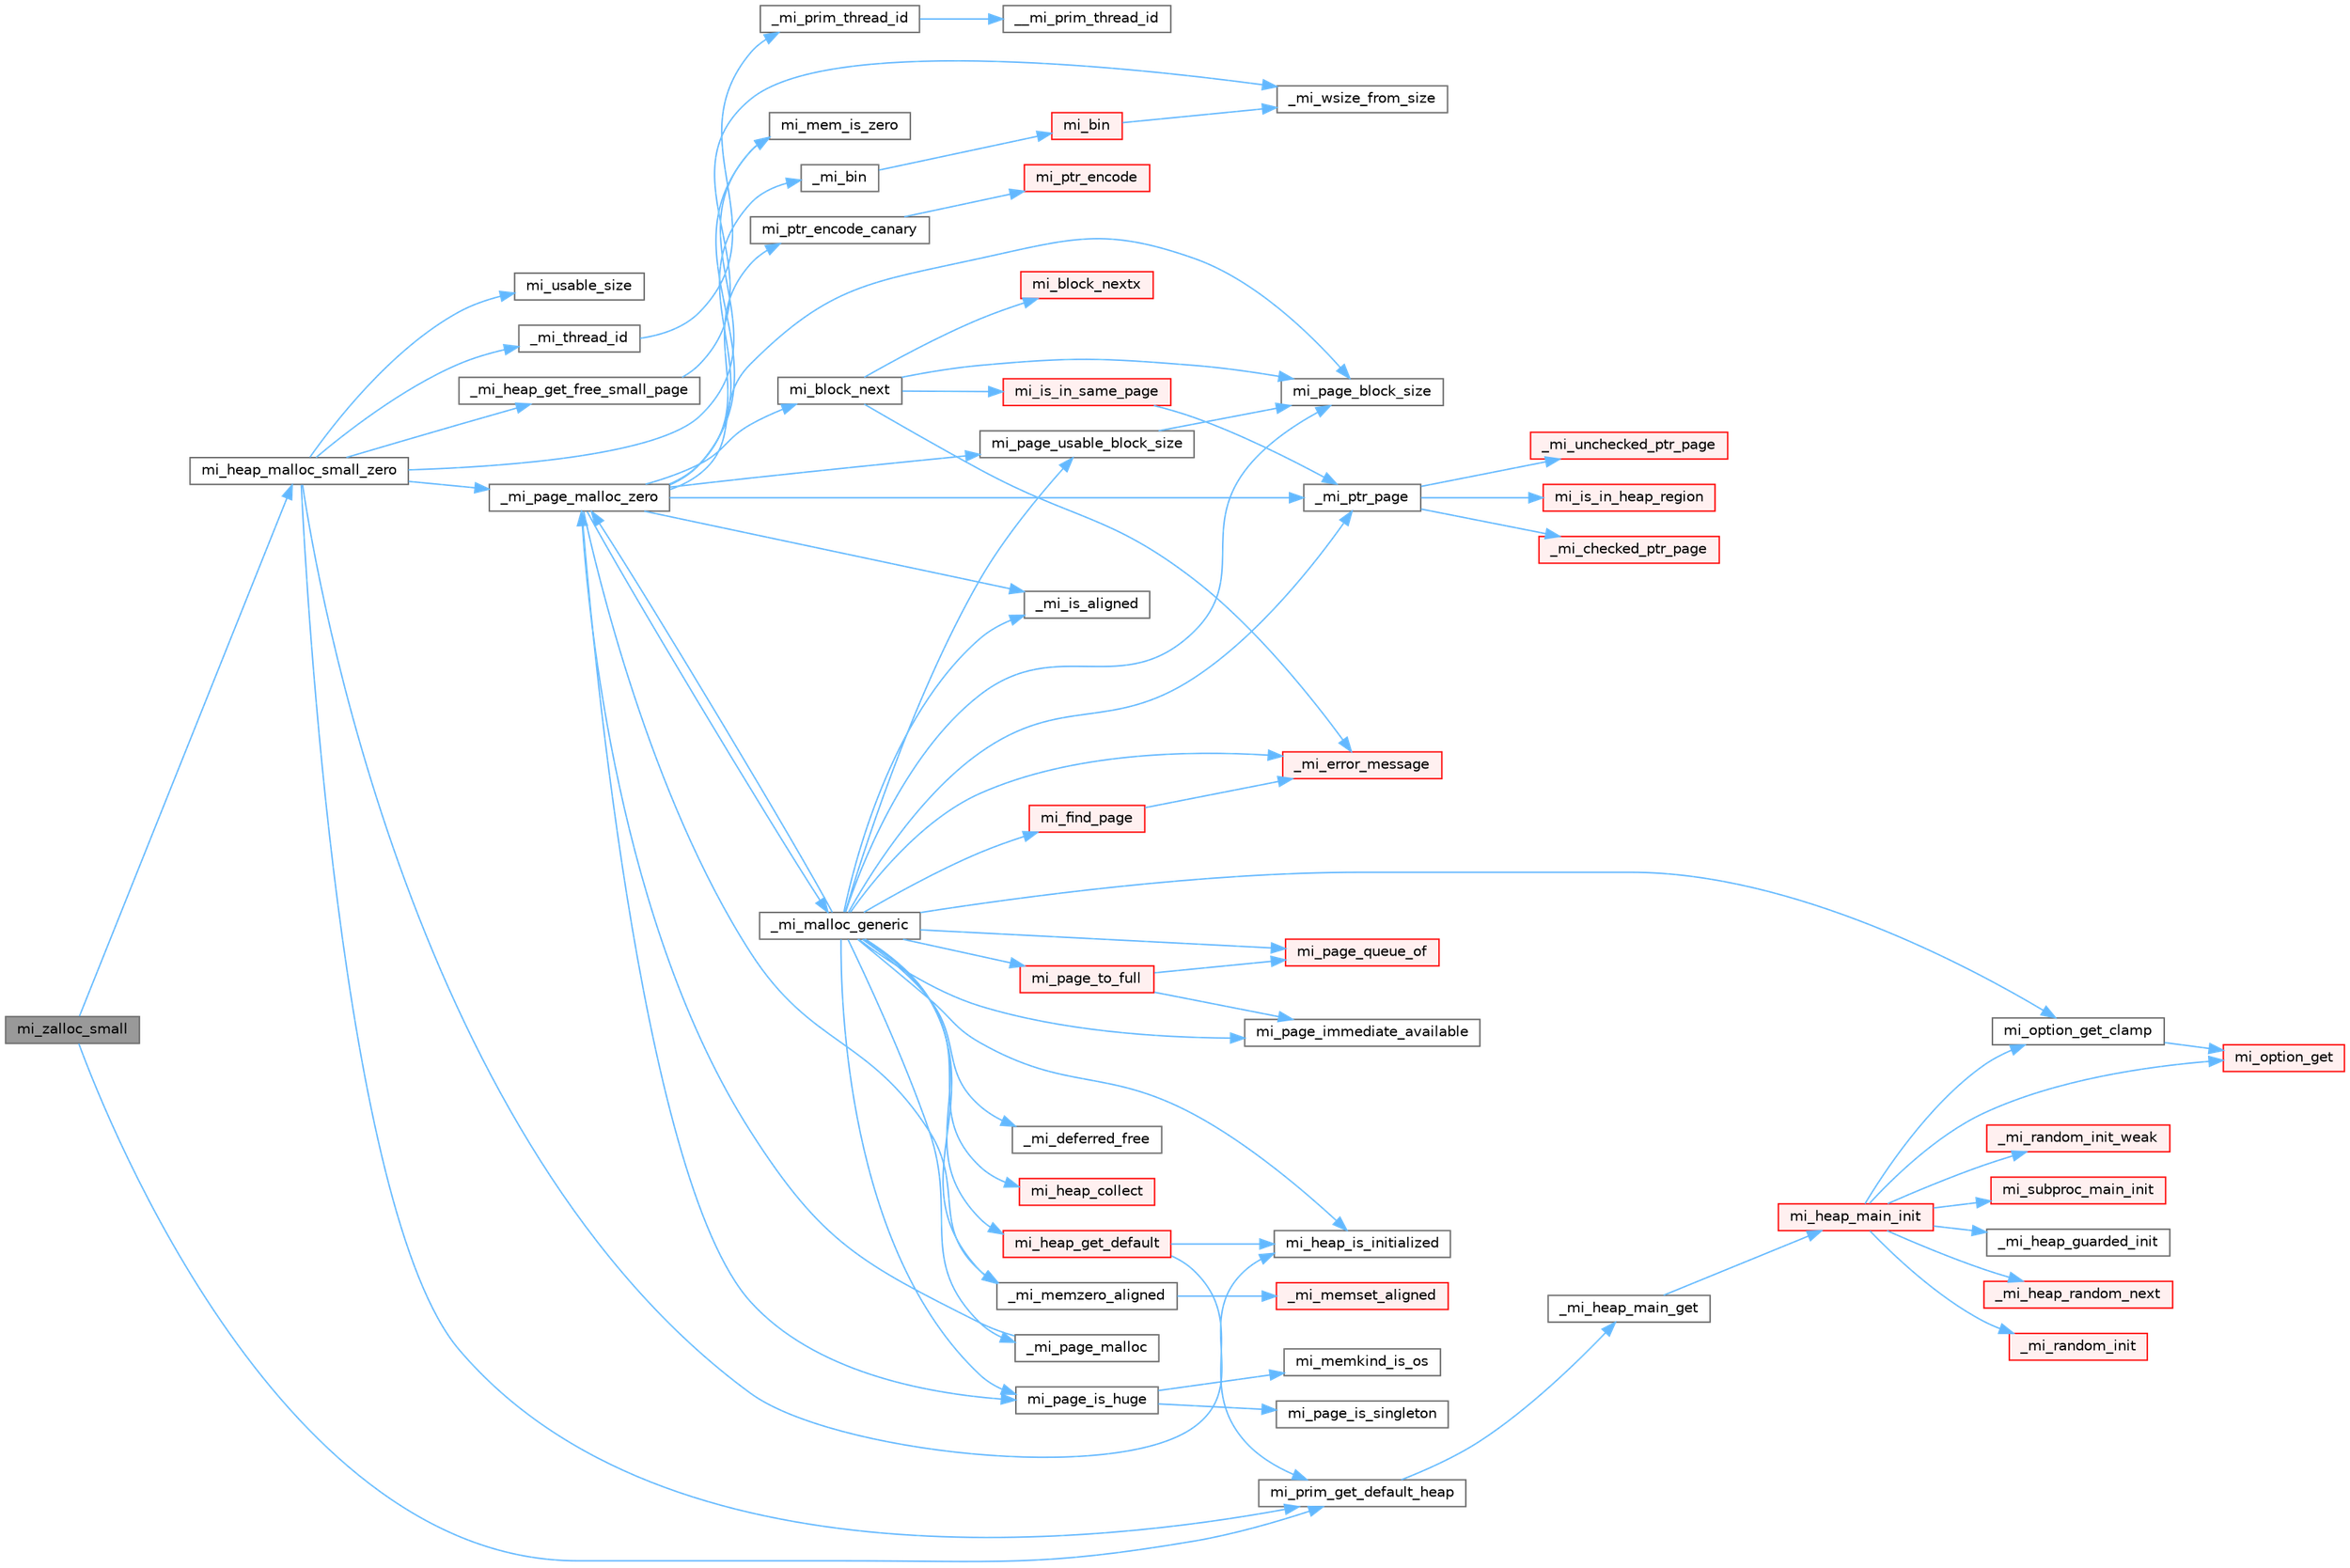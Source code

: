 digraph "mi_zalloc_small"
{
 // LATEX_PDF_SIZE
  bgcolor="transparent";
  edge [fontname=Helvetica,fontsize=10,labelfontname=Helvetica,labelfontsize=10];
  node [fontname=Helvetica,fontsize=10,shape=box,height=0.2,width=0.4];
  rankdir="LR";
  Node1 [id="Node000001",label="mi_zalloc_small",height=0.2,width=0.4,color="gray40", fillcolor="grey60", style="filled", fontcolor="black",tooltip=" "];
  Node1 -> Node2 [id="edge73_Node000001_Node000002",color="steelblue1",style="solid",tooltip=" "];
  Node2 [id="Node000002",label="mi_heap_malloc_small_zero",height=0.2,width=0.4,color="grey40", fillcolor="white", style="filled",URL="$alloc_8c.html#aab0e350e54f352e66a6e8e161ac1cfbb",tooltip=" "];
  Node2 -> Node3 [id="edge74_Node000002_Node000003",color="steelblue1",style="solid",tooltip=" "];
  Node3 [id="Node000003",label="_mi_heap_get_free_small_page",height=0.2,width=0.4,color="grey40", fillcolor="white", style="filled",URL="$_e_a_s_t_l_2packages_2mimalloc_2include_2mimalloc_2internal_8h.html#a5ab9d8fb17d6213eb9789008e8d69ac1",tooltip=" "];
  Node3 -> Node4 [id="edge75_Node000003_Node000004",color="steelblue1",style="solid",tooltip=" "];
  Node4 [id="Node000004",label="_mi_wsize_from_size",height=0.2,width=0.4,color="grey40", fillcolor="white", style="filled",URL="$_e_a_s_t_l_2packages_2mimalloc_2include_2mimalloc_2internal_8h.html#a7d12fa8e45201ef1ba892c927d3b8ad1",tooltip=" "];
  Node2 -> Node5 [id="edge76_Node000002_Node000005",color="steelblue1",style="solid",tooltip=" "];
  Node5 [id="Node000005",label="_mi_page_malloc_zero",height=0.2,width=0.4,color="grey40", fillcolor="white", style="filled",URL="$alloc_8c.html#afd278f60e743bee5d9df559422f3455b",tooltip=" "];
  Node5 -> Node6 [id="edge77_Node000005_Node000006",color="steelblue1",style="solid",tooltip=" "];
  Node6 [id="Node000006",label="_mi_bin",height=0.2,width=0.4,color="grey40", fillcolor="white", style="filled",URL="$page-queue_8c.html#a0d92abe27db4a21968468b2fe73473d6",tooltip=" "];
  Node6 -> Node7 [id="edge78_Node000006_Node000007",color="steelblue1",style="solid",tooltip=" "];
  Node7 [id="Node000007",label="mi_bin",height=0.2,width=0.4,color="red", fillcolor="#FFF0F0", style="filled",URL="$page-queue_8c.html#accb1e44eb166c3b6fa8f5567d0acf085",tooltip=" "];
  Node7 -> Node4 [id="edge79_Node000007_Node000004",color="steelblue1",style="solid",tooltip=" "];
  Node5 -> Node11 [id="edge80_Node000005_Node000011",color="steelblue1",style="solid",tooltip=" "];
  Node11 [id="Node000011",label="_mi_is_aligned",height=0.2,width=0.4,color="grey40", fillcolor="white", style="filled",URL="$_e_a_s_t_l_2packages_2mimalloc_2include_2mimalloc_2internal_8h.html#ad446ae4d82cbdbd78dfbe46fa2330555",tooltip=" "];
  Node5 -> Node12 [id="edge81_Node000005_Node000012",color="steelblue1",style="solid",tooltip=" "];
  Node12 [id="Node000012",label="_mi_malloc_generic",height=0.2,width=0.4,color="grey40", fillcolor="white", style="filled",URL="$page_8c.html#adcb79462f17b2e37218412f941269aa7",tooltip=" "];
  Node12 -> Node13 [id="edge82_Node000012_Node000013",color="steelblue1",style="solid",tooltip=" "];
  Node13 [id="Node000013",label="_mi_deferred_free",height=0.2,width=0.4,color="grey40", fillcolor="white", style="filled",URL="$_e_a_s_t_l_2packages_2mimalloc_2include_2mimalloc_2internal_8h.html#aede81c520000cbb08ad669e096c94d51",tooltip=" "];
  Node12 -> Node14 [id="edge83_Node000012_Node000014",color="steelblue1",style="solid",tooltip=" "];
  Node14 [id="Node000014",label="_mi_error_message",height=0.2,width=0.4,color="red", fillcolor="#FFF0F0", style="filled",URL="$options_8c.html#a2bebc073bcaac71658e57bb260c2e426",tooltip=" "];
  Node12 -> Node11 [id="edge84_Node000012_Node000011",color="steelblue1",style="solid",tooltip=" "];
  Node12 -> Node51 [id="edge85_Node000012_Node000051",color="steelblue1",style="solid",tooltip=" "];
  Node51 [id="Node000051",label="_mi_memzero_aligned",height=0.2,width=0.4,color="grey40", fillcolor="white", style="filled",URL="$_e_a_s_t_l_2packages_2mimalloc_2include_2mimalloc_2internal_8h.html#aa1d3beee9d492fc175ac2584e50fd8ea",tooltip=" "];
  Node51 -> Node52 [id="edge86_Node000051_Node000052",color="steelblue1",style="solid",tooltip=" "];
  Node52 [id="Node000052",label="_mi_memset_aligned",height=0.2,width=0.4,color="red", fillcolor="#FFF0F0", style="filled",URL="$_e_a_s_t_l_2packages_2mimalloc_2include_2mimalloc_2internal_8h.html#a770dbf90c89e7e7761f2f99c0fc28115",tooltip=" "];
  Node12 -> Node54 [id="edge87_Node000012_Node000054",color="steelblue1",style="solid",tooltip=" "];
  Node54 [id="Node000054",label="_mi_page_malloc",height=0.2,width=0.4,color="grey40", fillcolor="white", style="filled",URL="$alloc_8c.html#a97c32575c2b27f4dc75af2429c45819d",tooltip=" "];
  Node54 -> Node5 [id="edge88_Node000054_Node000005",color="steelblue1",style="solid",tooltip=" "];
  Node12 -> Node5 [id="edge89_Node000012_Node000005",color="steelblue1",style="solid",tooltip=" "];
  Node12 -> Node55 [id="edge90_Node000012_Node000055",color="steelblue1",style="solid",tooltip=" "];
  Node55 [id="Node000055",label="_mi_ptr_page",height=0.2,width=0.4,color="grey40", fillcolor="white", style="filled",URL="$_e_a_s_t_l_2packages_2mimalloc_2include_2mimalloc_2internal_8h.html#acd84a462a2045538d19ecc56e6cc29f6",tooltip=" "];
  Node55 -> Node56 [id="edge91_Node000055_Node000056",color="steelblue1",style="solid",tooltip=" "];
  Node56 [id="Node000056",label="_mi_checked_ptr_page",height=0.2,width=0.4,color="red", fillcolor="#FFF0F0", style="filled",URL="$_e_a_s_t_l_2packages_2mimalloc_2include_2mimalloc_2internal_8h.html#aae1cb48b790d504329cb8031a6a716ef",tooltip=" "];
  Node55 -> Node58 [id="edge92_Node000055_Node000058",color="steelblue1",style="solid",tooltip=" "];
  Node58 [id="Node000058",label="_mi_unchecked_ptr_page",height=0.2,width=0.4,color="red", fillcolor="#FFF0F0", style="filled",URL="$_e_a_s_t_l_2packages_2mimalloc_2include_2mimalloc_2internal_8h.html#af17a42b9aa712fc80ff8d725eb2300ec",tooltip=" "];
  Node55 -> Node59 [id="edge93_Node000055_Node000059",color="steelblue1",style="solid",tooltip=" "];
  Node59 [id="Node000059",label="mi_is_in_heap_region",height=0.2,width=0.4,color="red", fillcolor="#FFF0F0", style="filled",URL="$group__extended.html#ga5f071b10d4df1c3658e04e7fd67a94e6",tooltip=" "];
  Node12 -> Node62 [id="edge94_Node000012_Node000062",color="steelblue1",style="solid",tooltip=" "];
  Node62 [id="Node000062",label="mi_find_page",height=0.2,width=0.4,color="red", fillcolor="#FFF0F0", style="filled",URL="$page_8c.html#aeaa06e36da1cb82dbf0f99e7742ecff8",tooltip=" "];
  Node62 -> Node14 [id="edge95_Node000062_Node000014",color="steelblue1",style="solid",tooltip=" "];
  Node12 -> Node390 [id="edge96_Node000012_Node000390",color="steelblue1",style="solid",tooltip=" "];
  Node390 [id="Node000390",label="mi_heap_collect",height=0.2,width=0.4,color="red", fillcolor="#FFF0F0", style="filled",URL="$group__heap.html#ga7922f7495cde30b1984d0e6072419298",tooltip="Release outstanding resources in a specific heap."];
  Node12 -> Node402 [id="edge97_Node000012_Node000402",color="steelblue1",style="solid",tooltip=" "];
  Node402 [id="Node000402",label="mi_heap_get_default",height=0.2,width=0.4,color="red", fillcolor="#FFF0F0", style="filled",URL="$group__heap.html#ga14c667a6e2c5d28762d8cb7d4e057909",tooltip=" "];
  Node402 -> Node392 [id="edge98_Node000402_Node000392",color="steelblue1",style="solid",tooltip=" "];
  Node392 [id="Node000392",label="mi_heap_is_initialized",height=0.2,width=0.4,color="grey40", fillcolor="white", style="filled",URL="$_e_a_s_t_l_2packages_2mimalloc_2include_2mimalloc_2internal_8h.html#a320c7d8a15c57974d3b105558a2a55e6",tooltip=" "];
  Node402 -> Node305 [id="edge99_Node000402_Node000305",color="steelblue1",style="solid",tooltip=" "];
  Node305 [id="Node000305",label="mi_prim_get_default_heap",height=0.2,width=0.4,color="grey40", fillcolor="white", style="filled",URL="$prim_8h.html#a986e62564728229db3ccecbd6e97fd98",tooltip=" "];
  Node305 -> Node306 [id="edge100_Node000305_Node000306",color="steelblue1",style="solid",tooltip=" "];
  Node306 [id="Node000306",label="_mi_heap_main_get",height=0.2,width=0.4,color="grey40", fillcolor="white", style="filled",URL="$_e_a_s_t_l_2packages_2mimalloc_2src_2init_8c.html#a1feeb4148fb048caf23361152895a55c",tooltip=" "];
  Node306 -> Node307 [id="edge101_Node000306_Node000307",color="steelblue1",style="solid",tooltip=" "];
  Node307 [id="Node000307",label="mi_heap_main_init",height=0.2,width=0.4,color="red", fillcolor="#FFF0F0", style="filled",URL="$_e_a_s_t_l_2packages_2mimalloc_2src_2init_8c.html#a5d8b12ae7942ecf3eb4e8ffd313a263a",tooltip=" "];
  Node307 -> Node308 [id="edge102_Node000307_Node000308",color="steelblue1",style="solid",tooltip=" "];
  Node308 [id="Node000308",label="_mi_heap_guarded_init",height=0.2,width=0.4,color="grey40", fillcolor="white", style="filled",URL="$_e_a_s_t_l_2packages_2mimalloc_2src_2init_8c.html#a70e3672a1e08dcb5e7e311d403693394",tooltip=" "];
  Node307 -> Node64 [id="edge103_Node000307_Node000064",color="steelblue1",style="solid",tooltip=" "];
  Node64 [id="Node000064",label="_mi_heap_random_next",height=0.2,width=0.4,color="red", fillcolor="#FFF0F0", style="filled",URL="$heap_8c.html#a68ddb5f2c595ea9d4e8d450342b4713c",tooltip=" "];
  Node307 -> Node309 [id="edge104_Node000307_Node000309",color="steelblue1",style="solid",tooltip=" "];
  Node309 [id="Node000309",label="_mi_random_init",height=0.2,width=0.4,color="red", fillcolor="#FFF0F0", style="filled",URL="$random_8c.html#aca9dc8a900f1b727e326063778b2eee1",tooltip=" "];
  Node307 -> Node318 [id="edge105_Node000307_Node000318",color="steelblue1",style="solid",tooltip=" "];
  Node318 [id="Node000318",label="_mi_random_init_weak",height=0.2,width=0.4,color="red", fillcolor="#FFF0F0", style="filled",URL="$random_8c.html#a6bfdbdbf180aa56ff5697e0f2e3ca49a",tooltip=" "];
  Node307 -> Node17 [id="edge106_Node000307_Node000017",color="steelblue1",style="solid",tooltip=" "];
  Node17 [id="Node000017",label="mi_option_get",height=0.2,width=0.4,color="red", fillcolor="#FFF0F0", style="filled",URL="$group__options.html#ga7e8af195cc81d3fa64ccf2662caa565a",tooltip=" "];
  Node307 -> Node235 [id="edge107_Node000307_Node000235",color="steelblue1",style="solid",tooltip=" "];
  Node235 [id="Node000235",label="mi_option_get_clamp",height=0.2,width=0.4,color="grey40", fillcolor="white", style="filled",URL="$group__options.html#ga96ad9c406338bd314cfe878cfc9bf723",tooltip=" "];
  Node235 -> Node17 [id="edge108_Node000235_Node000017",color="steelblue1",style="solid",tooltip=" "];
  Node307 -> Node319 [id="edge109_Node000307_Node000319",color="steelblue1",style="solid",tooltip=" "];
  Node319 [id="Node000319",label="mi_subproc_main_init",height=0.2,width=0.4,color="red", fillcolor="#FFF0F0", style="filled",URL="$_e_a_s_t_l_2packages_2mimalloc_2src_2init_8c.html#a51b6f4fa5d8cbde3881bf41e2a9d7a73",tooltip=" "];
  Node12 -> Node392 [id="edge110_Node000012_Node000392",color="steelblue1",style="solid",tooltip=" "];
  Node12 -> Node235 [id="edge111_Node000012_Node000235",color="steelblue1",style="solid",tooltip=" "];
  Node12 -> Node84 [id="edge112_Node000012_Node000084",color="steelblue1",style="solid",tooltip=" "];
  Node84 [id="Node000084",label="mi_page_block_size",height=0.2,width=0.4,color="grey40", fillcolor="white", style="filled",URL="$_e_a_s_t_l_2packages_2mimalloc_2include_2mimalloc_2internal_8h.html#a6134893990c1f09da2b40092ceecc780",tooltip=" "];
  Node12 -> Node96 [id="edge113_Node000012_Node000096",color="steelblue1",style="solid",tooltip=" "];
  Node96 [id="Node000096",label="mi_page_immediate_available",height=0.2,width=0.4,color="grey40", fillcolor="white", style="filled",URL="$_e_a_s_t_l_2packages_2mimalloc_2include_2mimalloc_2internal_8h.html#a87596f606325115ec4f43046dfd3d64a",tooltip=" "];
  Node12 -> Node254 [id="edge114_Node000012_Node000254",color="steelblue1",style="solid",tooltip=" "];
  Node254 [id="Node000254",label="mi_page_is_huge",height=0.2,width=0.4,color="grey40", fillcolor="white", style="filled",URL="$_e_a_s_t_l_2packages_2mimalloc_2include_2mimalloc_2internal_8h.html#aebe1b18846bd3fc16de5b52cd2250bec",tooltip=" "];
  Node254 -> Node196 [id="edge115_Node000254_Node000196",color="steelblue1",style="solid",tooltip=" "];
  Node196 [id="Node000196",label="mi_memkind_is_os",height=0.2,width=0.4,color="grey40", fillcolor="white", style="filled",URL="$types_8h.html#a7b53315c793e6a0934fb369cfb0dc388",tooltip=" "];
  Node254 -> Node255 [id="edge116_Node000254_Node000255",color="steelblue1",style="solid",tooltip=" "];
  Node255 [id="Node000255",label="mi_page_is_singleton",height=0.2,width=0.4,color="grey40", fillcolor="white", style="filled",URL="$_e_a_s_t_l_2packages_2mimalloc_2include_2mimalloc_2internal_8h.html#a1b94ed5207a90334cdecba2006d91038",tooltip=" "];
  Node12 -> Node258 [id="edge117_Node000012_Node000258",color="steelblue1",style="solid",tooltip=" "];
  Node258 [id="Node000258",label="mi_page_queue_of",height=0.2,width=0.4,color="red", fillcolor="#FFF0F0", style="filled",URL="$page-queue_8c.html#a59942bb22e34833289b85a5c70d81f97",tooltip=" "];
  Node12 -> Node382 [id="edge118_Node000012_Node000382",color="steelblue1",style="solid",tooltip=" "];
  Node382 [id="Node000382",label="mi_page_to_full",height=0.2,width=0.4,color="red", fillcolor="#FFF0F0", style="filled",URL="$page_8c.html#afb25978212749e522404ee1f2dd1a6d4",tooltip=" "];
  Node382 -> Node96 [id="edge119_Node000382_Node000096",color="steelblue1",style="solid",tooltip=" "];
  Node382 -> Node258 [id="edge120_Node000382_Node000258",color="steelblue1",style="solid",tooltip=" "];
  Node12 -> Node449 [id="edge121_Node000012_Node000449",color="steelblue1",style="solid",tooltip=" "];
  Node449 [id="Node000449",label="mi_page_usable_block_size",height=0.2,width=0.4,color="grey40", fillcolor="white", style="filled",URL="$_e_a_s_t_l_2packages_2mimalloc_2include_2mimalloc_2internal_8h.html#a432abca03d059a7d40d8d39617afc8f7",tooltip=" "];
  Node449 -> Node84 [id="edge122_Node000449_Node000084",color="steelblue1",style="solid",tooltip=" "];
  Node5 -> Node51 [id="edge123_Node000005_Node000051",color="steelblue1",style="solid",tooltip=" "];
  Node5 -> Node55 [id="edge124_Node000005_Node000055",color="steelblue1",style="solid",tooltip=" "];
  Node5 -> Node270 [id="edge125_Node000005_Node000270",color="steelblue1",style="solid",tooltip=" "];
  Node270 [id="Node000270",label="mi_block_next",height=0.2,width=0.4,color="grey40", fillcolor="white", style="filled",URL="$_e_a_s_t_l_2packages_2mimalloc_2include_2mimalloc_2internal_8h.html#aaa5daf3a8b3db89666b6861cbb1e2f96",tooltip=" "];
  Node270 -> Node14 [id="edge126_Node000270_Node000014",color="steelblue1",style="solid",tooltip=" "];
  Node270 -> Node271 [id="edge127_Node000270_Node000271",color="steelblue1",style="solid",tooltip=" "];
  Node271 [id="Node000271",label="mi_block_nextx",height=0.2,width=0.4,color="red", fillcolor="#FFF0F0", style="filled",URL="$_e_a_s_t_l_2packages_2mimalloc_2include_2mimalloc_2internal_8h.html#a0887e65e0c4cafb80c0851bb81602a42",tooltip=" "];
  Node270 -> Node274 [id="edge128_Node000270_Node000274",color="steelblue1",style="solid",tooltip=" "];
  Node274 [id="Node000274",label="mi_is_in_same_page",height=0.2,width=0.4,color="red", fillcolor="#FFF0F0", style="filled",URL="$_e_a_s_t_l_2packages_2mimalloc_2include_2mimalloc_2internal_8h.html#a31ad3a70b52caeb52b6babacd5a97894",tooltip=" "];
  Node274 -> Node55 [id="edge129_Node000274_Node000055",color="steelblue1",style="solid",tooltip=" "];
  Node270 -> Node84 [id="edge130_Node000270_Node000084",color="steelblue1",style="solid",tooltip=" "];
  Node5 -> Node76 [id="edge131_Node000005_Node000076",color="steelblue1",style="solid",tooltip=" "];
  Node76 [id="Node000076",label="mi_mem_is_zero",height=0.2,width=0.4,color="grey40", fillcolor="white", style="filled",URL="$_e_a_s_t_l_2packages_2mimalloc_2include_2mimalloc_2internal_8h.html#a8391ae55dd6885bd38593f740fd349a4",tooltip=" "];
  Node5 -> Node84 [id="edge132_Node000005_Node000084",color="steelblue1",style="solid",tooltip=" "];
  Node5 -> Node254 [id="edge133_Node000005_Node000254",color="steelblue1",style="solid",tooltip=" "];
  Node5 -> Node449 [id="edge134_Node000005_Node000449",color="steelblue1",style="solid",tooltip=" "];
  Node5 -> Node450 [id="edge135_Node000005_Node000450",color="steelblue1",style="solid",tooltip=" "];
  Node450 [id="Node000450",label="mi_ptr_encode_canary",height=0.2,width=0.4,color="grey40", fillcolor="white", style="filled",URL="$_e_a_s_t_l_2packages_2mimalloc_2include_2mimalloc_2internal_8h.html#afc7cd0f28b20eddef19b40acd724a1cf",tooltip=" "];
  Node450 -> Node89 [id="edge136_Node000450_Node000089",color="steelblue1",style="solid",tooltip=" "];
  Node89 [id="Node000089",label="mi_ptr_encode",height=0.2,width=0.4,color="red", fillcolor="#FFF0F0", style="filled",URL="$_e_a_s_t_l_2packages_2mimalloc_2include_2mimalloc_2internal_8h.html#a8af2e59d4c03379a2b06fcd922823bbe",tooltip=" "];
  Node2 -> Node32 [id="edge137_Node000002_Node000032",color="steelblue1",style="solid",tooltip=" "];
  Node32 [id="Node000032",label="_mi_thread_id",height=0.2,width=0.4,color="grey40", fillcolor="white", style="filled",URL="$_e_a_s_t_l_2packages_2mimalloc_2src_2init_8c.html#a43068a36d7dea6ccf1e3558a27e22993",tooltip=" "];
  Node32 -> Node33 [id="edge138_Node000032_Node000033",color="steelblue1",style="solid",tooltip=" "];
  Node33 [id="Node000033",label="_mi_prim_thread_id",height=0.2,width=0.4,color="grey40", fillcolor="white", style="filled",URL="$prim_8h.html#a3875c92cbb791d0a7c69bc1fd2df6804",tooltip=" "];
  Node33 -> Node34 [id="edge139_Node000033_Node000034",color="steelblue1",style="solid",tooltip=" "];
  Node34 [id="Node000034",label="__mi_prim_thread_id",height=0.2,width=0.4,color="grey40", fillcolor="white", style="filled",URL="$prim_8h.html#a42ea20cb0253ec21dff5f6770927df20",tooltip=" "];
  Node2 -> Node392 [id="edge140_Node000002_Node000392",color="steelblue1",style="solid",tooltip=" "];
  Node2 -> Node76 [id="edge141_Node000002_Node000076",color="steelblue1",style="solid",tooltip=" "];
  Node2 -> Node305 [id="edge142_Node000002_Node000305",color="steelblue1",style="solid",tooltip=" "];
  Node2 -> Node451 [id="edge143_Node000002_Node000451",color="steelblue1",style="solid",tooltip=" "];
  Node451 [id="Node000451",label="mi_usable_size",height=0.2,width=0.4,color="grey40", fillcolor="white", style="filled",URL="$group__extended.html#ga089c859d9eddc5f9b4bd946cd53cebee",tooltip=" "];
  Node1 -> Node305 [id="edge144_Node000001_Node000305",color="steelblue1",style="solid",tooltip=" "];
}
